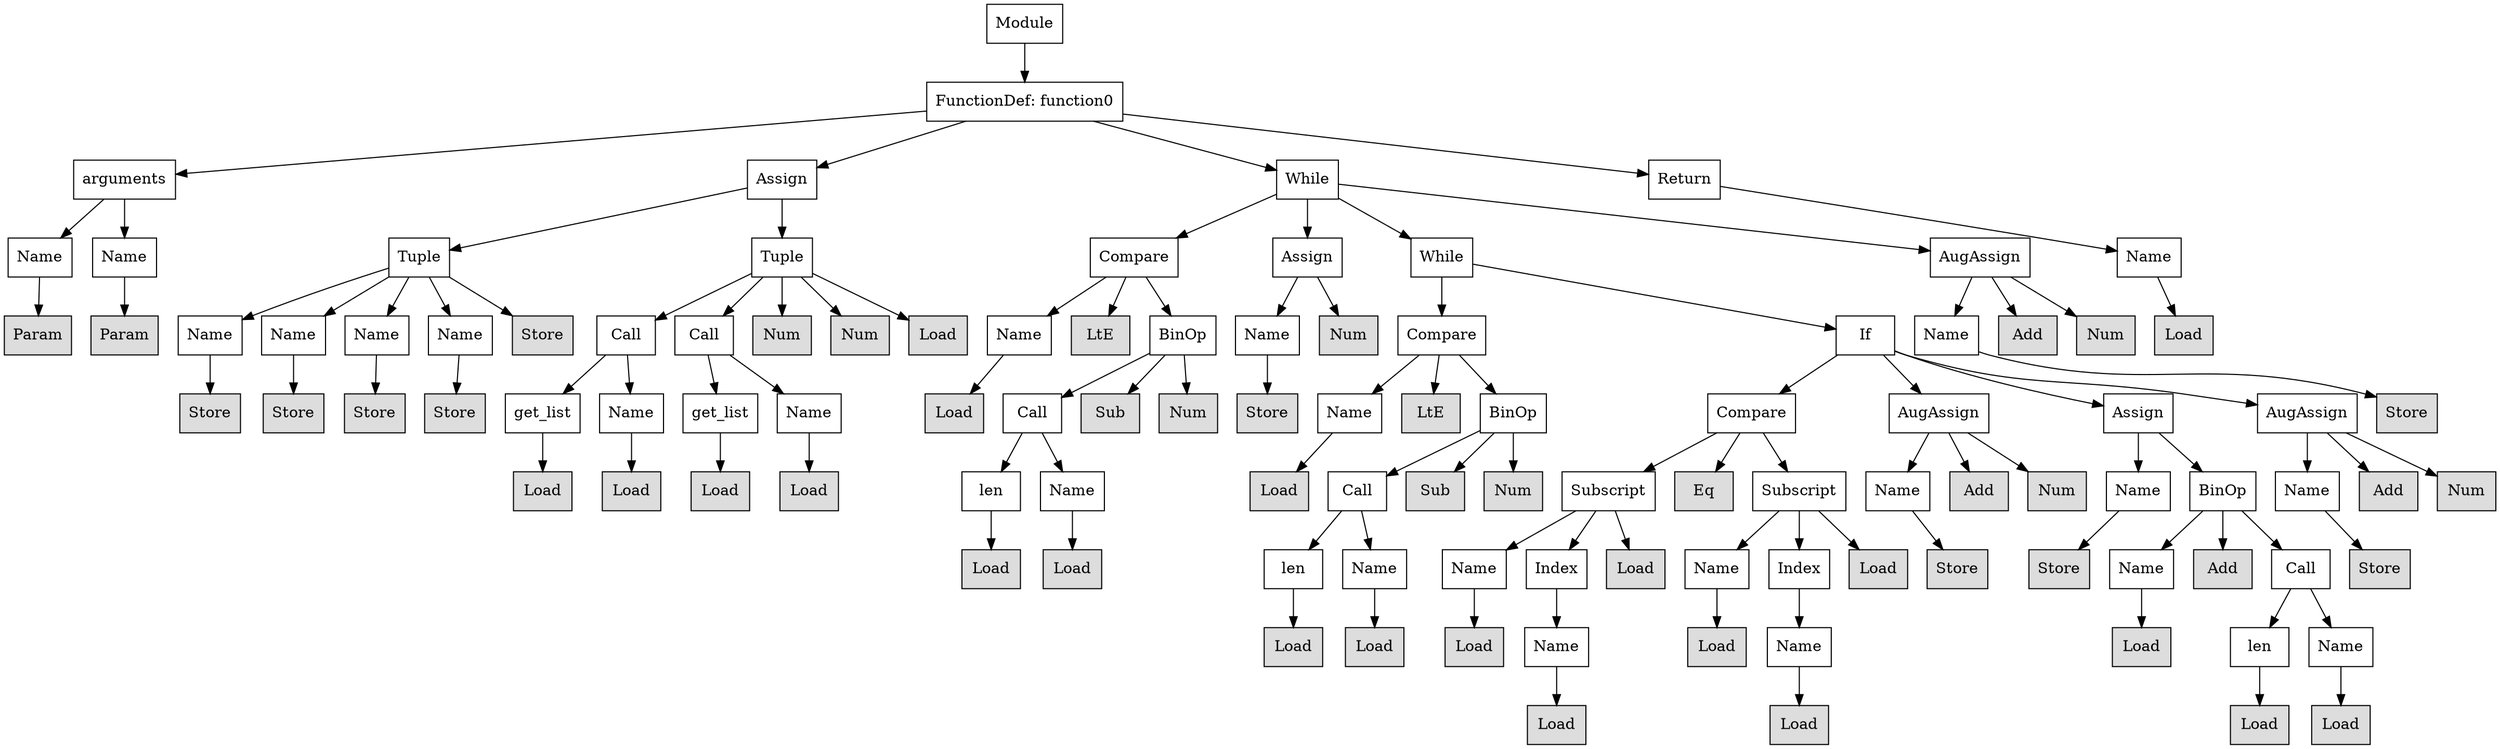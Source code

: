 digraph G {
n0 [shape=rect, label="Module"];
n1 [shape=rect, label="FunctionDef: function0"];
n2 [shape=rect, label="arguments"];
n3 [shape=rect, label="Assign"];
n4 [shape=rect, label="While"];
n5 [shape=rect, label="Return"];
n6 [shape=rect, label="Name"];
n7 [shape=rect, label="Name"];
n8 [shape=rect, label="Tuple"];
n9 [shape=rect, label="Tuple"];
n10 [shape=rect, label="Compare"];
n11 [shape=rect, label="Assign"];
n12 [shape=rect, label="While"];
n13 [shape=rect, label="AugAssign"];
n14 [shape=rect, label="Name"];
n15 [shape=rect, label="Param" style="filled" fillcolor="#dddddd"];
n16 [shape=rect, label="Param" style="filled" fillcolor="#dddddd"];
n17 [shape=rect, label="Name"];
n18 [shape=rect, label="Name"];
n19 [shape=rect, label="Name"];
n20 [shape=rect, label="Name"];
n21 [shape=rect, label="Store" style="filled" fillcolor="#dddddd"];
n22 [shape=rect, label="Call"];
n23 [shape=rect, label="Call"];
n24 [shape=rect, label="Num" style="filled" fillcolor="#dddddd"];
n25 [shape=rect, label="Num" style="filled" fillcolor="#dddddd"];
n26 [shape=rect, label="Load" style="filled" fillcolor="#dddddd"];
n27 [shape=rect, label="Name"];
n28 [shape=rect, label="LtE" style="filled" fillcolor="#dddddd"];
n29 [shape=rect, label="BinOp"];
n30 [shape=rect, label="Name"];
n31 [shape=rect, label="Num" style="filled" fillcolor="#dddddd"];
n32 [shape=rect, label="Compare"];
n33 [shape=rect, label="If"];
n34 [shape=rect, label="Name"];
n35 [shape=rect, label="Add" style="filled" fillcolor="#dddddd"];
n36 [shape=rect, label="Num" style="filled" fillcolor="#dddddd"];
n37 [shape=rect, label="Load" style="filled" fillcolor="#dddddd"];
n38 [shape=rect, label="Store" style="filled" fillcolor="#dddddd"];
n39 [shape=rect, label="Store" style="filled" fillcolor="#dddddd"];
n40 [shape=rect, label="Store" style="filled" fillcolor="#dddddd"];
n41 [shape=rect, label="Store" style="filled" fillcolor="#dddddd"];
n42 [shape=rect, label="get_list"];
n43 [shape=rect, label="Name"];
n44 [shape=rect, label="get_list"];
n45 [shape=rect, label="Name"];
n46 [shape=rect, label="Load" style="filled" fillcolor="#dddddd"];
n47 [shape=rect, label="Call"];
n48 [shape=rect, label="Sub" style="filled" fillcolor="#dddddd"];
n49 [shape=rect, label="Num" style="filled" fillcolor="#dddddd"];
n50 [shape=rect, label="Store" style="filled" fillcolor="#dddddd"];
n51 [shape=rect, label="Name"];
n52 [shape=rect, label="LtE" style="filled" fillcolor="#dddddd"];
n53 [shape=rect, label="BinOp"];
n54 [shape=rect, label="Compare"];
n55 [shape=rect, label="AugAssign"];
n56 [shape=rect, label="Assign"];
n57 [shape=rect, label="AugAssign"];
n58 [shape=rect, label="Store" style="filled" fillcolor="#dddddd"];
n59 [shape=rect, label="Load" style="filled" fillcolor="#dddddd"];
n60 [shape=rect, label="Load" style="filled" fillcolor="#dddddd"];
n61 [shape=rect, label="Load" style="filled" fillcolor="#dddddd"];
n62 [shape=rect, label="Load" style="filled" fillcolor="#dddddd"];
n63 [shape=rect, label="len"];
n64 [shape=rect, label="Name"];
n65 [shape=rect, label="Load" style="filled" fillcolor="#dddddd"];
n66 [shape=rect, label="Call"];
n67 [shape=rect, label="Sub" style="filled" fillcolor="#dddddd"];
n68 [shape=rect, label="Num" style="filled" fillcolor="#dddddd"];
n69 [shape=rect, label="Subscript"];
n70 [shape=rect, label="Eq" style="filled" fillcolor="#dddddd"];
n71 [shape=rect, label="Subscript"];
n72 [shape=rect, label="Name"];
n73 [shape=rect, label="Add" style="filled" fillcolor="#dddddd"];
n74 [shape=rect, label="Num" style="filled" fillcolor="#dddddd"];
n75 [shape=rect, label="Name"];
n76 [shape=rect, label="BinOp"];
n77 [shape=rect, label="Name"];
n78 [shape=rect, label="Add" style="filled" fillcolor="#dddddd"];
n79 [shape=rect, label="Num" style="filled" fillcolor="#dddddd"];
n80 [shape=rect, label="Load" style="filled" fillcolor="#dddddd"];
n81 [shape=rect, label="Load" style="filled" fillcolor="#dddddd"];
n82 [shape=rect, label="len"];
n83 [shape=rect, label="Name"];
n84 [shape=rect, label="Name"];
n85 [shape=rect, label="Index"];
n86 [shape=rect, label="Load" style="filled" fillcolor="#dddddd"];
n87 [shape=rect, label="Name"];
n88 [shape=rect, label="Index"];
n89 [shape=rect, label="Load" style="filled" fillcolor="#dddddd"];
n90 [shape=rect, label="Store" style="filled" fillcolor="#dddddd"];
n91 [shape=rect, label="Store" style="filled" fillcolor="#dddddd"];
n92 [shape=rect, label="Name"];
n93 [shape=rect, label="Add" style="filled" fillcolor="#dddddd"];
n94 [shape=rect, label="Call"];
n95 [shape=rect, label="Store" style="filled" fillcolor="#dddddd"];
n96 [shape=rect, label="Load" style="filled" fillcolor="#dddddd"];
n97 [shape=rect, label="Load" style="filled" fillcolor="#dddddd"];
n98 [shape=rect, label="Load" style="filled" fillcolor="#dddddd"];
n99 [shape=rect, label="Name"];
n100 [shape=rect, label="Load" style="filled" fillcolor="#dddddd"];
n101 [shape=rect, label="Name"];
n102 [shape=rect, label="Load" style="filled" fillcolor="#dddddd"];
n103 [shape=rect, label="len"];
n104 [shape=rect, label="Name"];
n105 [shape=rect, label="Load" style="filled" fillcolor="#dddddd"];
n106 [shape=rect, label="Load" style="filled" fillcolor="#dddddd"];
n107 [shape=rect, label="Load" style="filled" fillcolor="#dddddd"];
n108 [shape=rect, label="Load" style="filled" fillcolor="#dddddd"];
n0 -> n1;
n1 -> n2;
n1 -> n3;
n1 -> n4;
n1 -> n5;
n2 -> n6;
n2 -> n7;
n3 -> n8;
n3 -> n9;
n4 -> n10;
n4 -> n11;
n4 -> n12;
n4 -> n13;
n5 -> n14;
n6 -> n15;
n7 -> n16;
n8 -> n17;
n8 -> n18;
n8 -> n19;
n8 -> n20;
n8 -> n21;
n9 -> n22;
n9 -> n23;
n9 -> n24;
n9 -> n25;
n9 -> n26;
n10 -> n27;
n10 -> n28;
n10 -> n29;
n11 -> n30;
n11 -> n31;
n12 -> n32;
n12 -> n33;
n13 -> n34;
n13 -> n35;
n13 -> n36;
n14 -> n37;
n17 -> n38;
n18 -> n39;
n19 -> n40;
n20 -> n41;
n22 -> n42;
n22 -> n43;
n23 -> n44;
n23 -> n45;
n27 -> n46;
n29 -> n47;
n29 -> n48;
n29 -> n49;
n30 -> n50;
n32 -> n51;
n32 -> n52;
n32 -> n53;
n33 -> n54;
n33 -> n55;
n33 -> n56;
n33 -> n57;
n34 -> n58;
n42 -> n59;
n43 -> n60;
n44 -> n61;
n45 -> n62;
n47 -> n63;
n47 -> n64;
n51 -> n65;
n53 -> n66;
n53 -> n67;
n53 -> n68;
n54 -> n69;
n54 -> n70;
n54 -> n71;
n55 -> n72;
n55 -> n73;
n55 -> n74;
n56 -> n75;
n56 -> n76;
n57 -> n77;
n57 -> n78;
n57 -> n79;
n63 -> n80;
n64 -> n81;
n66 -> n82;
n66 -> n83;
n69 -> n84;
n69 -> n85;
n69 -> n86;
n71 -> n87;
n71 -> n88;
n71 -> n89;
n72 -> n90;
n75 -> n91;
n76 -> n92;
n76 -> n93;
n76 -> n94;
n77 -> n95;
n82 -> n96;
n83 -> n97;
n84 -> n98;
n85 -> n99;
n87 -> n100;
n88 -> n101;
n92 -> n102;
n94 -> n103;
n94 -> n104;
n99 -> n105;
n101 -> n106;
n103 -> n107;
n104 -> n108;
}
